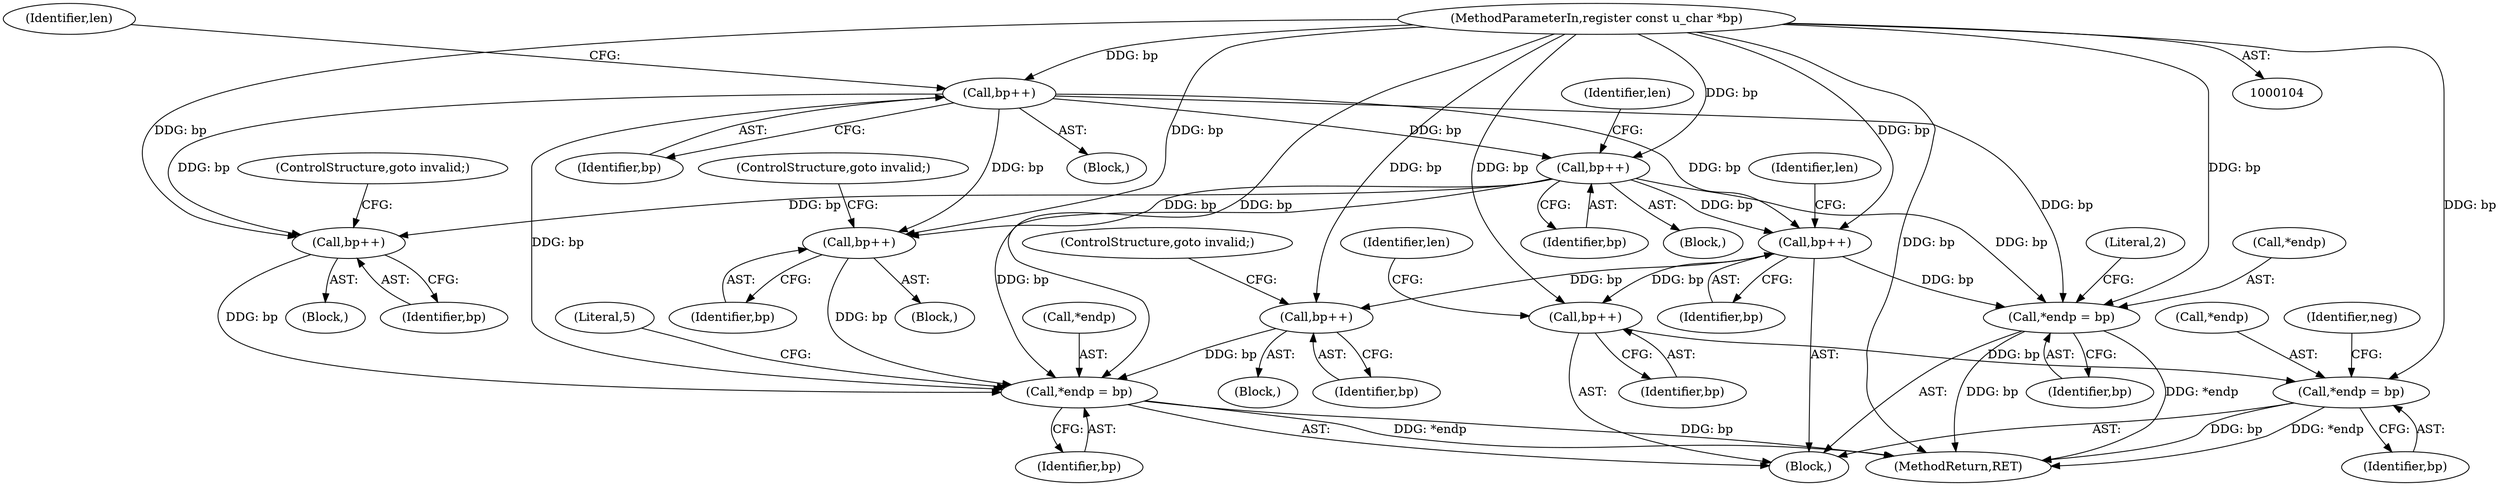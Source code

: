 digraph "0_tcpdump_db24063b01cba8e9d4d88b7d8ac70c9000c104e4@pointer" {
"1000138" [label="(Call,bp++)"];
"1000106" [label="(MethodParameterIn,register const u_char *bp)"];
"1000176" [label="(Call,bp++)"];
"1000304" [label="(Call,*endp = bp)"];
"1000216" [label="(Call,bp++)"];
"1000241" [label="(Call,bp++)"];
"1000244" [label="(Call,bp++)"];
"1000262" [label="(Call,bp++)"];
"1000265" [label="(Call,bp++)"];
"1000269" [label="(Call,*endp = bp)"];
"1000296" [label="(Call,*endp = bp)"];
"1000139" [label="(Identifier,bp)"];
"1000242" [label="(Identifier,bp)"];
"1000175" [label="(Block,)"];
"1000307" [label="(Identifier,bp)"];
"1000243" [label="(ControlStructure,goto invalid;)"];
"1000247" [label="(Identifier,len)"];
"1000311" [label="(MethodReturn,RET)"];
"1000177" [label="(Identifier,bp)"];
"1000297" [label="(Call,*endp)"];
"1000270" [label="(Call,*endp)"];
"1000141" [label="(Identifier,len)"];
"1000109" [label="(Block,)"];
"1000305" [label="(Call,*endp)"];
"1000219" [label="(Identifier,len)"];
"1000138" [label="(Call,bp++)"];
"1000216" [label="(Call,bp++)"];
"1000264" [label="(ControlStructure,goto invalid;)"];
"1000299" [label="(Identifier,bp)"];
"1000245" [label="(Identifier,bp)"];
"1000178" [label="(ControlStructure,goto invalid;)"];
"1000217" [label="(Identifier,bp)"];
"1000240" [label="(Block,)"];
"1000266" [label="(Identifier,bp)"];
"1000265" [label="(Call,bp++)"];
"1000304" [label="(Call,*endp = bp)"];
"1000106" [label="(MethodParameterIn,register const u_char *bp)"];
"1000149" [label="(Block,)"];
"1000269" [label="(Call,*endp = bp)"];
"1000241" [label="(Call,bp++)"];
"1000244" [label="(Call,bp++)"];
"1000272" [label="(Identifier,bp)"];
"1000268" [label="(Identifier,len)"];
"1000263" [label="(Identifier,bp)"];
"1000176" [label="(Call,bp++)"];
"1000134" [label="(Block,)"];
"1000274" [label="(Identifier,neg)"];
"1000261" [label="(Block,)"];
"1000262" [label="(Call,bp++)"];
"1000310" [label="(Literal,5)"];
"1000302" [label="(Literal,2)"];
"1000296" [label="(Call,*endp = bp)"];
"1000138" -> "1000134"  [label="AST: "];
"1000138" -> "1000139"  [label="CFG: "];
"1000139" -> "1000138"  [label="AST: "];
"1000141" -> "1000138"  [label="CFG: "];
"1000106" -> "1000138"  [label="DDG: bp"];
"1000138" -> "1000176"  [label="DDG: bp"];
"1000138" -> "1000216"  [label="DDG: bp"];
"1000138" -> "1000241"  [label="DDG: bp"];
"1000138" -> "1000244"  [label="DDG: bp"];
"1000138" -> "1000296"  [label="DDG: bp"];
"1000138" -> "1000304"  [label="DDG: bp"];
"1000106" -> "1000104"  [label="AST: "];
"1000106" -> "1000311"  [label="DDG: bp"];
"1000106" -> "1000176"  [label="DDG: bp"];
"1000106" -> "1000216"  [label="DDG: bp"];
"1000106" -> "1000241"  [label="DDG: bp"];
"1000106" -> "1000244"  [label="DDG: bp"];
"1000106" -> "1000262"  [label="DDG: bp"];
"1000106" -> "1000265"  [label="DDG: bp"];
"1000106" -> "1000269"  [label="DDG: bp"];
"1000106" -> "1000296"  [label="DDG: bp"];
"1000106" -> "1000304"  [label="DDG: bp"];
"1000176" -> "1000175"  [label="AST: "];
"1000176" -> "1000177"  [label="CFG: "];
"1000177" -> "1000176"  [label="AST: "];
"1000178" -> "1000176"  [label="CFG: "];
"1000216" -> "1000176"  [label="DDG: bp"];
"1000176" -> "1000304"  [label="DDG: bp"];
"1000304" -> "1000109"  [label="AST: "];
"1000304" -> "1000307"  [label="CFG: "];
"1000305" -> "1000304"  [label="AST: "];
"1000307" -> "1000304"  [label="AST: "];
"1000310" -> "1000304"  [label="CFG: "];
"1000304" -> "1000311"  [label="DDG: *endp"];
"1000304" -> "1000311"  [label="DDG: bp"];
"1000216" -> "1000304"  [label="DDG: bp"];
"1000262" -> "1000304"  [label="DDG: bp"];
"1000241" -> "1000304"  [label="DDG: bp"];
"1000216" -> "1000149"  [label="AST: "];
"1000216" -> "1000217"  [label="CFG: "];
"1000217" -> "1000216"  [label="AST: "];
"1000219" -> "1000216"  [label="CFG: "];
"1000216" -> "1000241"  [label="DDG: bp"];
"1000216" -> "1000244"  [label="DDG: bp"];
"1000216" -> "1000296"  [label="DDG: bp"];
"1000241" -> "1000240"  [label="AST: "];
"1000241" -> "1000242"  [label="CFG: "];
"1000242" -> "1000241"  [label="AST: "];
"1000243" -> "1000241"  [label="CFG: "];
"1000244" -> "1000109"  [label="AST: "];
"1000244" -> "1000245"  [label="CFG: "];
"1000245" -> "1000244"  [label="AST: "];
"1000247" -> "1000244"  [label="CFG: "];
"1000244" -> "1000262"  [label="DDG: bp"];
"1000244" -> "1000265"  [label="DDG: bp"];
"1000244" -> "1000296"  [label="DDG: bp"];
"1000262" -> "1000261"  [label="AST: "];
"1000262" -> "1000263"  [label="CFG: "];
"1000263" -> "1000262"  [label="AST: "];
"1000264" -> "1000262"  [label="CFG: "];
"1000265" -> "1000109"  [label="AST: "];
"1000265" -> "1000266"  [label="CFG: "];
"1000266" -> "1000265"  [label="AST: "];
"1000268" -> "1000265"  [label="CFG: "];
"1000265" -> "1000269"  [label="DDG: bp"];
"1000269" -> "1000109"  [label="AST: "];
"1000269" -> "1000272"  [label="CFG: "];
"1000270" -> "1000269"  [label="AST: "];
"1000272" -> "1000269"  [label="AST: "];
"1000274" -> "1000269"  [label="CFG: "];
"1000269" -> "1000311"  [label="DDG: *endp"];
"1000269" -> "1000311"  [label="DDG: bp"];
"1000296" -> "1000109"  [label="AST: "];
"1000296" -> "1000299"  [label="CFG: "];
"1000297" -> "1000296"  [label="AST: "];
"1000299" -> "1000296"  [label="AST: "];
"1000302" -> "1000296"  [label="CFG: "];
"1000296" -> "1000311"  [label="DDG: bp"];
"1000296" -> "1000311"  [label="DDG: *endp"];
}
